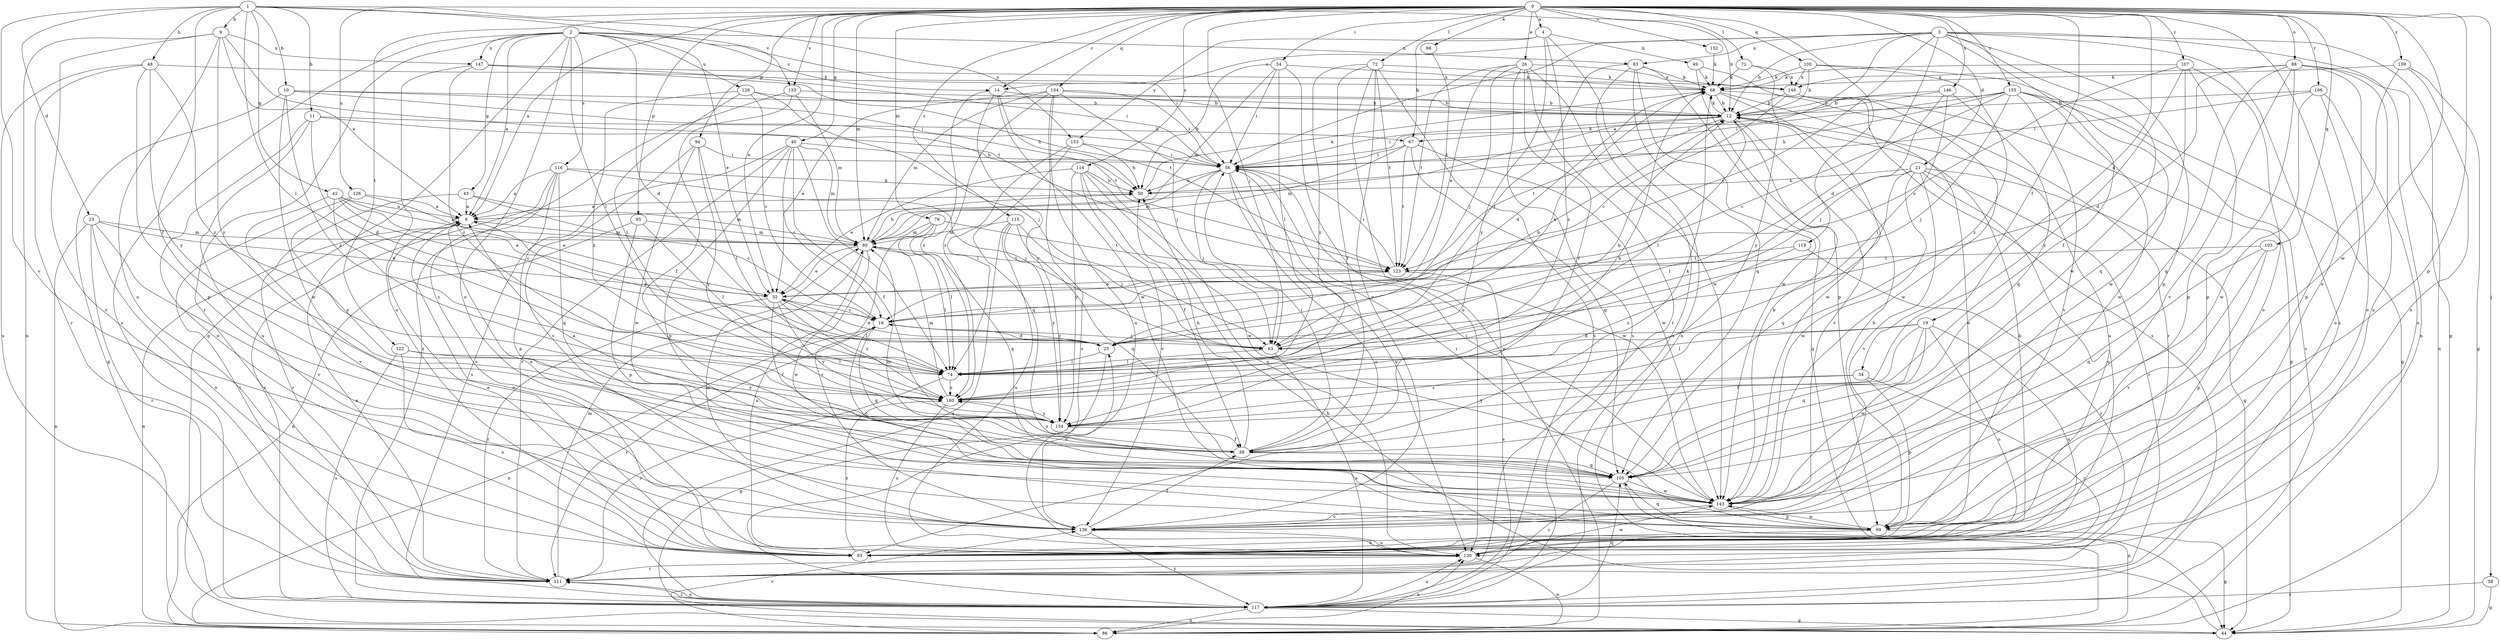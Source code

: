 strict digraph  {
0;
1;
2;
3;
4;
6;
9;
10;
11;
12;
14;
18;
19;
21;
23;
25;
26;
32;
34;
38;
40;
42;
43;
44;
48;
49;
50;
54;
56;
58;
63;
66;
67;
68;
71;
72;
74;
79;
80;
83;
86;
88;
93;
94;
95;
99;
100;
103;
104;
105;
106;
107;
111;
114;
115;
116;
117;
119;
122;
123;
126;
128;
130;
132;
133;
136;
143;
146;
147;
148;
153;
154;
155;
159;
160;
0 -> 4  [label=a];
0 -> 6  [label=a];
0 -> 14  [label=c];
0 -> 19  [label=d];
0 -> 21  [label=d];
0 -> 26  [label=e];
0 -> 32  [label=e];
0 -> 34  [label=f];
0 -> 40  [label=g];
0 -> 54  [label=i];
0 -> 58  [label=j];
0 -> 63  [label=j];
0 -> 66  [label=k];
0 -> 71  [label=l];
0 -> 72  [label=l];
0 -> 79  [label=m];
0 -> 80  [label=m];
0 -> 88  [label=o];
0 -> 93  [label=o];
0 -> 94  [label=p];
0 -> 95  [label=p];
0 -> 99  [label=p];
0 -> 100  [label=q];
0 -> 103  [label=q];
0 -> 104  [label=q];
0 -> 106  [label=r];
0 -> 107  [label=r];
0 -> 114  [label=s];
0 -> 115  [label=s];
0 -> 119  [label=t];
0 -> 122  [label=t];
0 -> 126  [label=u];
0 -> 132  [label=v];
0 -> 133  [label=v];
0 -> 143  [label=w];
0 -> 146  [label=x];
0 -> 155  [label=z];
0 -> 159  [label=z];
1 -> 9  [label=b];
1 -> 10  [label=b];
1 -> 11  [label=b];
1 -> 12  [label=b];
1 -> 23  [label=d];
1 -> 38  [label=f];
1 -> 42  [label=g];
1 -> 48  [label=h];
1 -> 74  [label=l];
1 -> 133  [label=v];
1 -> 136  [label=v];
1 -> 153  [label=y];
2 -> 6  [label=a];
2 -> 14  [label=c];
2 -> 25  [label=d];
2 -> 32  [label=e];
2 -> 43  [label=g];
2 -> 44  [label=g];
2 -> 56  [label=i];
2 -> 74  [label=l];
2 -> 83  [label=n];
2 -> 93  [label=o];
2 -> 111  [label=r];
2 -> 116  [label=s];
2 -> 117  [label=s];
2 -> 128  [label=u];
2 -> 147  [label=x];
3 -> 6  [label=a];
3 -> 12  [label=b];
3 -> 14  [label=c];
3 -> 18  [label=c];
3 -> 25  [label=d];
3 -> 38  [label=f];
3 -> 44  [label=g];
3 -> 56  [label=i];
3 -> 83  [label=n];
3 -> 86  [label=n];
3 -> 99  [label=p];
3 -> 117  [label=s];
3 -> 143  [label=w];
4 -> 49  [label=h];
4 -> 67  [label=k];
4 -> 86  [label=n];
4 -> 153  [label=y];
4 -> 154  [label=y];
4 -> 160  [label=z];
6 -> 80  [label=m];
6 -> 86  [label=n];
6 -> 93  [label=o];
9 -> 6  [label=a];
9 -> 86  [label=n];
9 -> 93  [label=o];
9 -> 111  [label=r];
9 -> 123  [label=t];
9 -> 147  [label=x];
9 -> 154  [label=y];
10 -> 12  [label=b];
10 -> 44  [label=g];
10 -> 56  [label=i];
10 -> 123  [label=t];
10 -> 143  [label=w];
10 -> 160  [label=z];
11 -> 25  [label=d];
11 -> 50  [label=h];
11 -> 67  [label=k];
11 -> 93  [label=o];
11 -> 130  [label=u];
12 -> 56  [label=i];
12 -> 67  [label=k];
12 -> 68  [label=k];
12 -> 74  [label=l];
12 -> 123  [label=t];
12 -> 130  [label=u];
12 -> 136  [label=v];
14 -> 12  [label=b];
14 -> 50  [label=h];
14 -> 143  [label=w];
14 -> 154  [label=y];
14 -> 160  [label=z];
18 -> 25  [label=d];
18 -> 63  [label=j];
18 -> 86  [label=n];
18 -> 105  [label=q];
18 -> 111  [label=r];
19 -> 25  [label=d];
19 -> 38  [label=f];
19 -> 74  [label=l];
19 -> 93  [label=o];
19 -> 105  [label=q];
19 -> 130  [label=u];
19 -> 143  [label=w];
21 -> 44  [label=g];
21 -> 50  [label=h];
21 -> 74  [label=l];
21 -> 93  [label=o];
21 -> 105  [label=q];
21 -> 111  [label=r];
21 -> 136  [label=v];
21 -> 143  [label=w];
23 -> 32  [label=e];
23 -> 80  [label=m];
23 -> 86  [label=n];
23 -> 93  [label=o];
23 -> 111  [label=r];
23 -> 136  [label=v];
25 -> 12  [label=b];
25 -> 18  [label=c];
25 -> 32  [label=e];
25 -> 44  [label=g];
25 -> 74  [label=l];
26 -> 32  [label=e];
26 -> 38  [label=f];
26 -> 63  [label=j];
26 -> 111  [label=r];
26 -> 117  [label=s];
26 -> 123  [label=t];
26 -> 143  [label=w];
26 -> 148  [label=x];
32 -> 18  [label=c];
32 -> 38  [label=f];
32 -> 74  [label=l];
32 -> 111  [label=r];
32 -> 154  [label=y];
32 -> 160  [label=z];
34 -> 99  [label=p];
34 -> 111  [label=r];
34 -> 154  [label=y];
34 -> 160  [label=z];
38 -> 6  [label=a];
38 -> 50  [label=h];
38 -> 56  [label=i];
38 -> 68  [label=k];
38 -> 105  [label=q];
38 -> 160  [label=z];
40 -> 18  [label=c];
40 -> 38  [label=f];
40 -> 56  [label=i];
40 -> 74  [label=l];
40 -> 80  [label=m];
40 -> 99  [label=p];
40 -> 111  [label=r];
40 -> 117  [label=s];
42 -> 6  [label=a];
42 -> 18  [label=c];
42 -> 32  [label=e];
42 -> 80  [label=m];
42 -> 136  [label=v];
42 -> 160  [label=z];
43 -> 6  [label=a];
43 -> 18  [label=c];
43 -> 80  [label=m];
43 -> 111  [label=r];
44 -> 50  [label=h];
48 -> 68  [label=k];
48 -> 99  [label=p];
48 -> 111  [label=r];
48 -> 117  [label=s];
48 -> 154  [label=y];
48 -> 160  [label=z];
49 -> 68  [label=k];
49 -> 99  [label=p];
49 -> 117  [label=s];
50 -> 6  [label=a];
50 -> 68  [label=k];
54 -> 50  [label=h];
54 -> 56  [label=i];
54 -> 68  [label=k];
54 -> 74  [label=l];
54 -> 80  [label=m];
54 -> 130  [label=u];
56 -> 50  [label=h];
56 -> 63  [label=j];
56 -> 80  [label=m];
56 -> 93  [label=o];
56 -> 130  [label=u];
56 -> 143  [label=w];
58 -> 44  [label=g];
58 -> 117  [label=s];
63 -> 6  [label=a];
63 -> 68  [label=k];
63 -> 74  [label=l];
63 -> 117  [label=s];
66 -> 123  [label=t];
67 -> 56  [label=i];
67 -> 80  [label=m];
67 -> 105  [label=q];
67 -> 123  [label=t];
67 -> 143  [label=w];
68 -> 12  [label=b];
68 -> 25  [label=d];
68 -> 93  [label=o];
68 -> 111  [label=r];
68 -> 143  [label=w];
71 -> 68  [label=k];
71 -> 148  [label=x];
71 -> 154  [label=y];
72 -> 38  [label=f];
72 -> 68  [label=k];
72 -> 86  [label=n];
72 -> 117  [label=s];
72 -> 123  [label=t];
72 -> 136  [label=v];
72 -> 160  [label=z];
74 -> 12  [label=b];
74 -> 111  [label=r];
74 -> 160  [label=z];
79 -> 74  [label=l];
79 -> 80  [label=m];
79 -> 105  [label=q];
79 -> 123  [label=t];
79 -> 136  [label=v];
80 -> 32  [label=e];
80 -> 50  [label=h];
80 -> 74  [label=l];
80 -> 123  [label=t];
80 -> 130  [label=u];
80 -> 143  [label=w];
83 -> 44  [label=g];
83 -> 63  [label=j];
83 -> 68  [label=k];
83 -> 105  [label=q];
83 -> 117  [label=s];
83 -> 143  [label=w];
86 -> 130  [label=u];
86 -> 136  [label=v];
88 -> 25  [label=d];
88 -> 86  [label=n];
88 -> 93  [label=o];
88 -> 99  [label=p];
88 -> 105  [label=q];
88 -> 130  [label=u];
88 -> 136  [label=v];
88 -> 148  [label=x];
93 -> 6  [label=a];
93 -> 160  [label=z];
94 -> 56  [label=i];
94 -> 74  [label=l];
94 -> 136  [label=v];
94 -> 143  [label=w];
94 -> 154  [label=y];
95 -> 74  [label=l];
95 -> 80  [label=m];
95 -> 86  [label=n];
95 -> 99  [label=p];
99 -> 12  [label=b];
99 -> 44  [label=g];
99 -> 56  [label=i];
99 -> 93  [label=o];
99 -> 105  [label=q];
99 -> 143  [label=w];
100 -> 12  [label=b];
100 -> 68  [label=k];
100 -> 143  [label=w];
100 -> 148  [label=x];
100 -> 160  [label=z];
103 -> 99  [label=p];
103 -> 105  [label=q];
103 -> 123  [label=t];
103 -> 136  [label=v];
104 -> 12  [label=b];
104 -> 32  [label=e];
104 -> 56  [label=i];
104 -> 63  [label=j];
104 -> 80  [label=m];
104 -> 117  [label=s];
104 -> 130  [label=u];
104 -> 160  [label=z];
105 -> 80  [label=m];
105 -> 86  [label=n];
105 -> 111  [label=r];
105 -> 143  [label=w];
106 -> 12  [label=b];
106 -> 56  [label=i];
106 -> 93  [label=o];
106 -> 130  [label=u];
106 -> 143  [label=w];
107 -> 18  [label=c];
107 -> 68  [label=k];
107 -> 93  [label=o];
107 -> 99  [label=p];
107 -> 105  [label=q];
107 -> 154  [label=y];
111 -> 6  [label=a];
111 -> 80  [label=m];
111 -> 117  [label=s];
114 -> 32  [label=e];
114 -> 38  [label=f];
114 -> 50  [label=h];
114 -> 130  [label=u];
114 -> 136  [label=v];
114 -> 143  [label=w];
114 -> 154  [label=y];
115 -> 63  [label=j];
115 -> 80  [label=m];
115 -> 105  [label=q];
115 -> 117  [label=s];
115 -> 130  [label=u];
115 -> 154  [label=y];
116 -> 6  [label=a];
116 -> 50  [label=h];
116 -> 63  [label=j];
116 -> 93  [label=o];
116 -> 99  [label=p];
116 -> 105  [label=q];
116 -> 117  [label=s];
117 -> 44  [label=g];
117 -> 86  [label=n];
117 -> 105  [label=q];
117 -> 111  [label=r];
117 -> 130  [label=u];
119 -> 111  [label=r];
119 -> 123  [label=t];
119 -> 160  [label=z];
122 -> 74  [label=l];
122 -> 93  [label=o];
122 -> 117  [label=s];
122 -> 154  [label=y];
123 -> 32  [label=e];
123 -> 56  [label=i];
123 -> 117  [label=s];
126 -> 6  [label=a];
126 -> 32  [label=e];
126 -> 111  [label=r];
126 -> 154  [label=y];
128 -> 12  [label=b];
128 -> 18  [label=c];
128 -> 63  [label=j];
128 -> 74  [label=l];
128 -> 160  [label=z];
130 -> 12  [label=b];
130 -> 86  [label=n];
130 -> 111  [label=r];
130 -> 143  [label=w];
132 -> 68  [label=k];
133 -> 12  [label=b];
133 -> 38  [label=f];
133 -> 80  [label=m];
133 -> 117  [label=s];
136 -> 25  [label=d];
136 -> 38  [label=f];
136 -> 80  [label=m];
136 -> 117  [label=s];
136 -> 130  [label=u];
143 -> 6  [label=a];
143 -> 12  [label=b];
143 -> 18  [label=c];
143 -> 56  [label=i];
143 -> 99  [label=p];
143 -> 136  [label=v];
146 -> 12  [label=b];
146 -> 56  [label=i];
146 -> 63  [label=j];
146 -> 74  [label=l];
146 -> 105  [label=q];
147 -> 56  [label=i];
147 -> 93  [label=o];
147 -> 123  [label=t];
147 -> 148  [label=x];
147 -> 160  [label=z];
148 -> 12  [label=b];
148 -> 18  [label=c];
148 -> 44  [label=g];
148 -> 143  [label=w];
153 -> 50  [label=h];
153 -> 56  [label=i];
153 -> 74  [label=l];
153 -> 105  [label=q];
154 -> 38  [label=f];
154 -> 68  [label=k];
155 -> 12  [label=b];
155 -> 18  [label=c];
155 -> 44  [label=g];
155 -> 50  [label=h];
155 -> 56  [label=i];
155 -> 63  [label=j];
155 -> 117  [label=s];
155 -> 136  [label=v];
155 -> 143  [label=w];
159 -> 44  [label=g];
159 -> 68  [label=k];
159 -> 93  [label=o];
159 -> 99  [label=p];
160 -> 80  [label=m];
160 -> 130  [label=u];
160 -> 154  [label=y];
}
